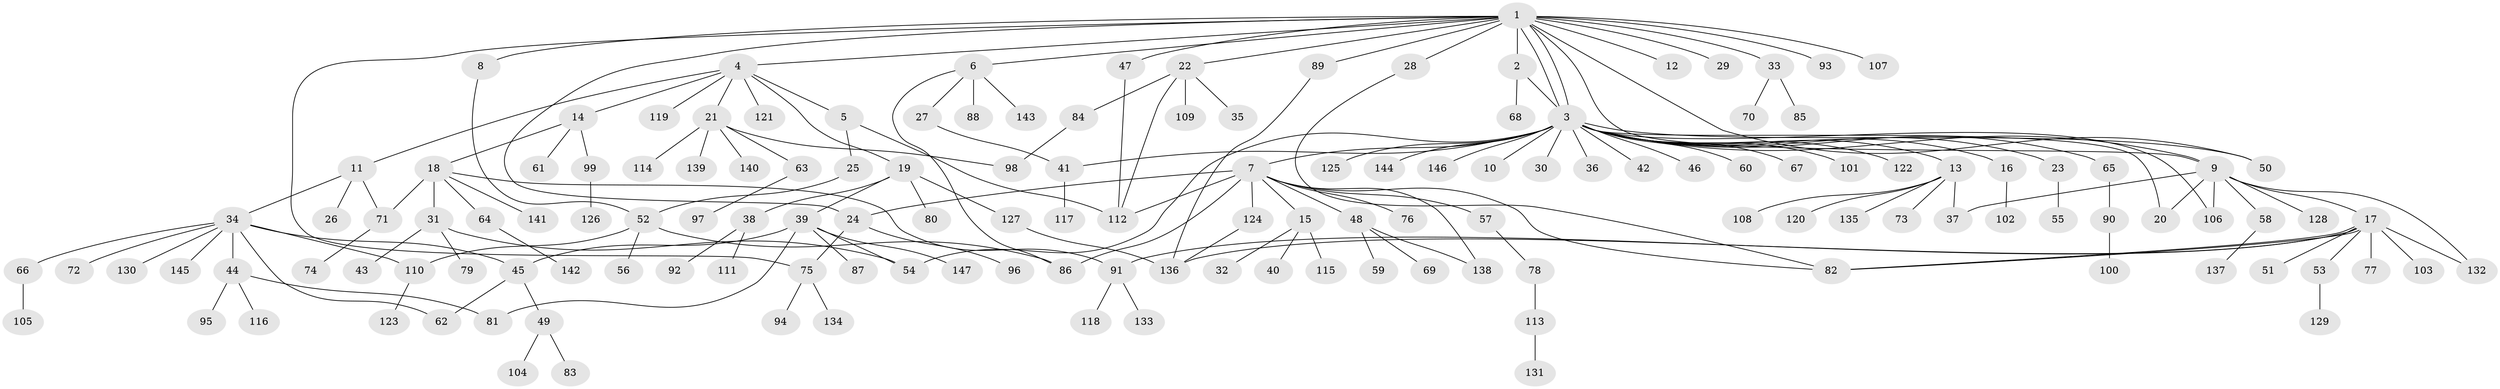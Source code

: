 // coarse degree distribution, {1: 0.8409090909090909, 2: 0.045454545454545456, 5: 0.022727272727272728, 11: 0.045454545454545456, 21: 0.022727272727272728, 3: 0.022727272727272728}
// Generated by graph-tools (version 1.1) at 2025/50/03/04/25 21:50:33]
// undirected, 147 vertices, 179 edges
graph export_dot {
graph [start="1"]
  node [color=gray90,style=filled];
  1;
  2;
  3;
  4;
  5;
  6;
  7;
  8;
  9;
  10;
  11;
  12;
  13;
  14;
  15;
  16;
  17;
  18;
  19;
  20;
  21;
  22;
  23;
  24;
  25;
  26;
  27;
  28;
  29;
  30;
  31;
  32;
  33;
  34;
  35;
  36;
  37;
  38;
  39;
  40;
  41;
  42;
  43;
  44;
  45;
  46;
  47;
  48;
  49;
  50;
  51;
  52;
  53;
  54;
  55;
  56;
  57;
  58;
  59;
  60;
  61;
  62;
  63;
  64;
  65;
  66;
  67;
  68;
  69;
  70;
  71;
  72;
  73;
  74;
  75;
  76;
  77;
  78;
  79;
  80;
  81;
  82;
  83;
  84;
  85;
  86;
  87;
  88;
  89;
  90;
  91;
  92;
  93;
  94;
  95;
  96;
  97;
  98;
  99;
  100;
  101;
  102;
  103;
  104;
  105;
  106;
  107;
  108;
  109;
  110;
  111;
  112;
  113;
  114;
  115;
  116;
  117;
  118;
  119;
  120;
  121;
  122;
  123;
  124;
  125;
  126;
  127;
  128;
  129;
  130;
  131;
  132;
  133;
  134;
  135;
  136;
  137;
  138;
  139;
  140;
  141;
  142;
  143;
  144;
  145;
  146;
  147;
  1 -- 2;
  1 -- 3;
  1 -- 3;
  1 -- 4;
  1 -- 6;
  1 -- 8;
  1 -- 9;
  1 -- 12;
  1 -- 22;
  1 -- 24;
  1 -- 28;
  1 -- 29;
  1 -- 33;
  1 -- 47;
  1 -- 50;
  1 -- 75;
  1 -- 89;
  1 -- 93;
  1 -- 107;
  2 -- 3;
  2 -- 68;
  3 -- 7;
  3 -- 9;
  3 -- 10;
  3 -- 13;
  3 -- 16;
  3 -- 20;
  3 -- 23;
  3 -- 30;
  3 -- 36;
  3 -- 41;
  3 -- 42;
  3 -- 46;
  3 -- 50;
  3 -- 54;
  3 -- 60;
  3 -- 65;
  3 -- 67;
  3 -- 101;
  3 -- 106;
  3 -- 122;
  3 -- 125;
  3 -- 144;
  3 -- 146;
  4 -- 5;
  4 -- 11;
  4 -- 14;
  4 -- 19;
  4 -- 21;
  4 -- 119;
  4 -- 121;
  5 -- 25;
  5 -- 112;
  6 -- 27;
  6 -- 86;
  6 -- 88;
  6 -- 143;
  7 -- 15;
  7 -- 24;
  7 -- 48;
  7 -- 57;
  7 -- 76;
  7 -- 82;
  7 -- 86;
  7 -- 112;
  7 -- 124;
  7 -- 138;
  8 -- 52;
  9 -- 17;
  9 -- 20;
  9 -- 37;
  9 -- 58;
  9 -- 106;
  9 -- 128;
  9 -- 132;
  11 -- 26;
  11 -- 34;
  11 -- 71;
  13 -- 37;
  13 -- 73;
  13 -- 108;
  13 -- 120;
  13 -- 135;
  14 -- 18;
  14 -- 61;
  14 -- 99;
  15 -- 32;
  15 -- 40;
  15 -- 115;
  16 -- 102;
  17 -- 51;
  17 -- 53;
  17 -- 77;
  17 -- 82;
  17 -- 82;
  17 -- 91;
  17 -- 103;
  17 -- 132;
  17 -- 136;
  18 -- 31;
  18 -- 64;
  18 -- 71;
  18 -- 91;
  18 -- 141;
  19 -- 38;
  19 -- 39;
  19 -- 80;
  19 -- 127;
  21 -- 63;
  21 -- 98;
  21 -- 114;
  21 -- 139;
  21 -- 140;
  22 -- 35;
  22 -- 84;
  22 -- 109;
  22 -- 112;
  23 -- 55;
  24 -- 75;
  24 -- 96;
  25 -- 52;
  27 -- 41;
  28 -- 82;
  31 -- 43;
  31 -- 54;
  31 -- 79;
  33 -- 70;
  33 -- 85;
  34 -- 44;
  34 -- 45;
  34 -- 62;
  34 -- 66;
  34 -- 72;
  34 -- 110;
  34 -- 130;
  34 -- 145;
  38 -- 92;
  38 -- 111;
  39 -- 45;
  39 -- 54;
  39 -- 81;
  39 -- 87;
  39 -- 147;
  41 -- 117;
  44 -- 81;
  44 -- 95;
  44 -- 116;
  45 -- 49;
  45 -- 62;
  47 -- 112;
  48 -- 59;
  48 -- 69;
  48 -- 138;
  49 -- 83;
  49 -- 104;
  52 -- 56;
  52 -- 86;
  52 -- 110;
  53 -- 129;
  57 -- 78;
  58 -- 137;
  63 -- 97;
  64 -- 142;
  65 -- 90;
  66 -- 105;
  71 -- 74;
  75 -- 94;
  75 -- 134;
  78 -- 113;
  84 -- 98;
  89 -- 136;
  90 -- 100;
  91 -- 118;
  91 -- 133;
  99 -- 126;
  110 -- 123;
  113 -- 131;
  124 -- 136;
  127 -- 136;
}
